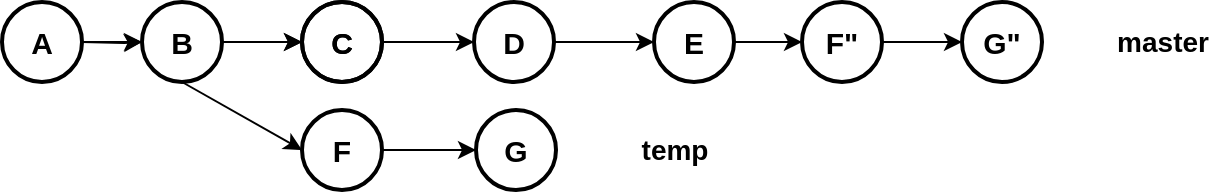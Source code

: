 <mxfile version="13.10.0" type="embed">
    <diagram id="BfqDSREJ2qgSZBoUaF1v" name="Page-1">
        <mxGraphModel dx="1025" dy="455" grid="1" gridSize="10" guides="1" tooltips="1" connect="1" arrows="1" fold="1" page="1" pageScale="1" pageWidth="827" pageHeight="1169" background="#ffffff" math="0" shadow="0">
            <root>
                <mxCell id="0"/>
                <mxCell id="1" parent="0"/>
                <mxCell id="2" value="" style="edgeStyle=orthogonalEdgeStyle;rounded=0;orthogonalLoop=1;jettySize=auto;html=1;fontColor=#000000;strokeColor=#000000;" parent="1" target="12" edge="1">
                    <mxGeometry relative="1" as="geometry">
                        <mxPoint x="130" y="196" as="sourcePoint"/>
                    </mxGeometry>
                </mxCell>
                <mxCell id="6" value="&lt;font size=&quot;1&quot;&gt;&lt;b style=&quot;font-size: 15px&quot;&gt;C&lt;/b&gt;&lt;/font&gt;" style="ellipse;whiteSpace=wrap;html=1;fillColor=none;strokeColor=#000000;strokeWidth=2;fontColor=#000000;" parent="1" vertex="1">
                    <mxGeometry x="240" y="176" width="40" height="40" as="geometry"/>
                </mxCell>
                <mxCell id="7" value="" style="edgeStyle=none;rounded=0;orthogonalLoop=1;jettySize=auto;html=1;strokeColor=#000000;fontColor=#000000;" parent="1" source="8" target="13" edge="1">
                    <mxGeometry relative="1" as="geometry"/>
                </mxCell>
                <mxCell id="8" value="&lt;font size=&quot;1&quot;&gt;&lt;b style=&quot;font-size: 15px&quot;&gt;D&lt;/b&gt;&lt;/font&gt;" style="ellipse;whiteSpace=wrap;html=1;fillColor=none;strokeColor=#000000;strokeWidth=2;fontColor=#000000;" parent="1" vertex="1">
                    <mxGeometry x="326" y="176" width="40" height="40" as="geometry"/>
                </mxCell>
                <mxCell id="10" style="rounded=0;orthogonalLoop=1;jettySize=auto;html=1;entryX=0;entryY=0.5;entryDx=0;entryDy=0;strokeColor=#000000;fontColor=#000000;" parent="1" source="12" target="6" edge="1">
                    <mxGeometry relative="1" as="geometry"/>
                </mxCell>
                <mxCell id="12" value="&lt;span style=&quot;font-size: 15px&quot;&gt;&lt;b&gt;B&lt;/b&gt;&lt;/span&gt;" style="ellipse;whiteSpace=wrap;html=1;fillColor=none;strokeColor=#000000;strokeWidth=2;fontColor=#000000;" parent="1" vertex="1">
                    <mxGeometry x="160" y="176" width="40" height="40" as="geometry"/>
                </mxCell>
                <mxCell id="46" value="" style="rounded=0;orthogonalLoop=1;jettySize=auto;html=1;entryX=0;entryY=0.5;entryDx=0;entryDy=0;fontColor=#000000;strokeColor=#000000;" edge="1" parent="1" source="13" target="44">
                    <mxGeometry relative="1" as="geometry"/>
                </mxCell>
                <mxCell id="13" value="&lt;font size=&quot;1&quot;&gt;&lt;b style=&quot;font-size: 15px&quot;&gt;E&lt;/b&gt;&lt;/font&gt;" style="ellipse;whiteSpace=wrap;html=1;fillColor=none;strokeColor=#000000;strokeWidth=2;fontColor=#000000;" parent="1" vertex="1">
                    <mxGeometry x="416" y="176" width="40" height="40" as="geometry"/>
                </mxCell>
                <mxCell id="14" value="&lt;font size=&quot;1&quot;&gt;&lt;b style=&quot;font-size: 15px&quot;&gt;A&lt;/b&gt;&lt;/font&gt;" style="ellipse;whiteSpace=wrap;html=1;fillColor=none;strokeColor=#000000;strokeWidth=2;fontColor=#000000;" parent="1" vertex="1">
                    <mxGeometry x="90" y="176" width="40" height="40" as="geometry"/>
                </mxCell>
                <mxCell id="15" value="" style="edgeStyle=orthogonalEdgeStyle;rounded=0;orthogonalLoop=1;jettySize=auto;html=1;fontColor=#000000;strokeColor=#000000;" parent="1" edge="1">
                    <mxGeometry relative="1" as="geometry">
                        <mxPoint x="130" y="196" as="sourcePoint"/>
                        <mxPoint x="160" y="196" as="targetPoint"/>
                    </mxGeometry>
                </mxCell>
                <mxCell id="33" style="rounded=0;orthogonalLoop=1;jettySize=auto;html=1;strokeColor=#000000;entryX=0;entryY=0.5;entryDx=0;entryDy=0;exitX=0.5;exitY=1;exitDx=0;exitDy=0;" parent="1" source="12" target="29" edge="1">
                    <mxGeometry relative="1" as="geometry">
                        <mxPoint x="260" y="60" as="targetPoint"/>
                        <mxPoint x="180" y="176" as="sourcePoint"/>
                    </mxGeometry>
                </mxCell>
                <mxCell id="43" value="" style="edgeStyle=none;rounded=0;orthogonalLoop=1;jettySize=auto;html=1;strokeColor=#000000;" parent="1" source="19" target="8" edge="1">
                    <mxGeometry relative="1" as="geometry"/>
                </mxCell>
                <mxCell id="19" value="&lt;font size=&quot;1&quot;&gt;&lt;b style=&quot;font-size: 15px&quot;&gt;C&lt;/b&gt;&lt;/font&gt;" style="ellipse;whiteSpace=wrap;html=1;fillColor=none;strokeColor=#000000;strokeWidth=2;fontColor=#000000;" parent="1" vertex="1">
                    <mxGeometry x="240" y="176" width="40" height="40" as="geometry"/>
                </mxCell>
                <mxCell id="23" style="rounded=0;orthogonalLoop=1;jettySize=auto;html=1;entryX=0;entryY=0.5;entryDx=0;entryDy=0;strokeColor=#000000;fontColor=#000000;" parent="1" target="19" edge="1">
                    <mxGeometry relative="1" as="geometry">
                        <mxPoint x="200" y="196" as="sourcePoint"/>
                    </mxGeometry>
                </mxCell>
                <mxCell id="27" value="&lt;font color=&quot;#000000&quot; style=&quot;font-size: 14px;&quot;&gt;master&lt;/font&gt;" style="text;html=1;align=center;verticalAlign=middle;resizable=0;points=[];autosize=1;fontSize=14;fontStyle=1" parent="1" vertex="1">
                    <mxGeometry x="640" y="186" width="60" height="20" as="geometry"/>
                </mxCell>
                <mxCell id="36" value="" style="edgeStyle=none;rounded=0;orthogonalLoop=1;jettySize=auto;html=1;strokeColor=#000000;" parent="1" source="29" target="34" edge="1">
                    <mxGeometry relative="1" as="geometry"/>
                </mxCell>
                <mxCell id="29" value="&lt;span style=&quot;font-size: 15px&quot;&gt;&lt;b&gt;F&lt;/b&gt;&lt;/span&gt;" style="ellipse;whiteSpace=wrap;html=1;fillColor=none;strokeColor=#000000;strokeWidth=2;fontColor=#000000;" parent="1" vertex="1">
                    <mxGeometry x="240" y="230" width="40" height="40" as="geometry"/>
                </mxCell>
                <mxCell id="34" value="&lt;font size=&quot;1&quot;&gt;&lt;b style=&quot;font-size: 15px&quot;&gt;G&lt;br&gt;&lt;/b&gt;&lt;/font&gt;" style="ellipse;whiteSpace=wrap;html=1;fillColor=none;strokeColor=#000000;strokeWidth=2;fontColor=#000000;" parent="1" vertex="1">
                    <mxGeometry x="327" y="230" width="40" height="40" as="geometry"/>
                </mxCell>
                <mxCell id="41" value="&lt;font color=&quot;#000000&quot; style=&quot;font-size: 14px&quot;&gt;temp&lt;/font&gt;" style="text;html=1;align=center;verticalAlign=middle;resizable=0;points=[];autosize=1;fontSize=14;fontStyle=1" parent="1" vertex="1">
                    <mxGeometry x="401" y="240" width="50" height="20" as="geometry"/>
                </mxCell>
                <mxCell id="48" value="" style="edgeStyle=none;rounded=0;orthogonalLoop=1;jettySize=auto;html=1;fontColor=#000000;strokeColor=#000000;" edge="1" parent="1" source="44" target="45">
                    <mxGeometry relative="1" as="geometry"/>
                </mxCell>
                <mxCell id="44" value="&lt;span style=&quot;font-size: 15px&quot;&gt;&lt;b&gt;F&quot;&lt;/b&gt;&lt;/span&gt;" style="ellipse;whiteSpace=wrap;html=1;fillColor=none;strokeColor=#000000;strokeWidth=2;fontColor=#000000;" vertex="1" parent="1">
                    <mxGeometry x="490" y="176" width="40" height="40" as="geometry"/>
                </mxCell>
                <mxCell id="50" style="edgeStyle=none;rounded=0;orthogonalLoop=1;jettySize=auto;html=1;exitX=1;exitY=0.5;exitDx=0;exitDy=0;" edge="1" parent="1" source="45">
                    <mxGeometry relative="1" as="geometry">
                        <mxPoint x="610" y="196" as="targetPoint"/>
                    </mxGeometry>
                </mxCell>
                <mxCell id="45" value="&lt;span style=&quot;font-size: 15px&quot;&gt;&lt;b&gt;G&quot;&lt;/b&gt;&lt;/span&gt;" style="ellipse;whiteSpace=wrap;html=1;fillColor=none;strokeColor=#000000;strokeWidth=2;fontColor=#000000;" vertex="1" parent="1">
                    <mxGeometry x="570" y="176" width="40" height="40" as="geometry"/>
                </mxCell>
            </root>
        </mxGraphModel>
    </diagram>
</mxfile>
